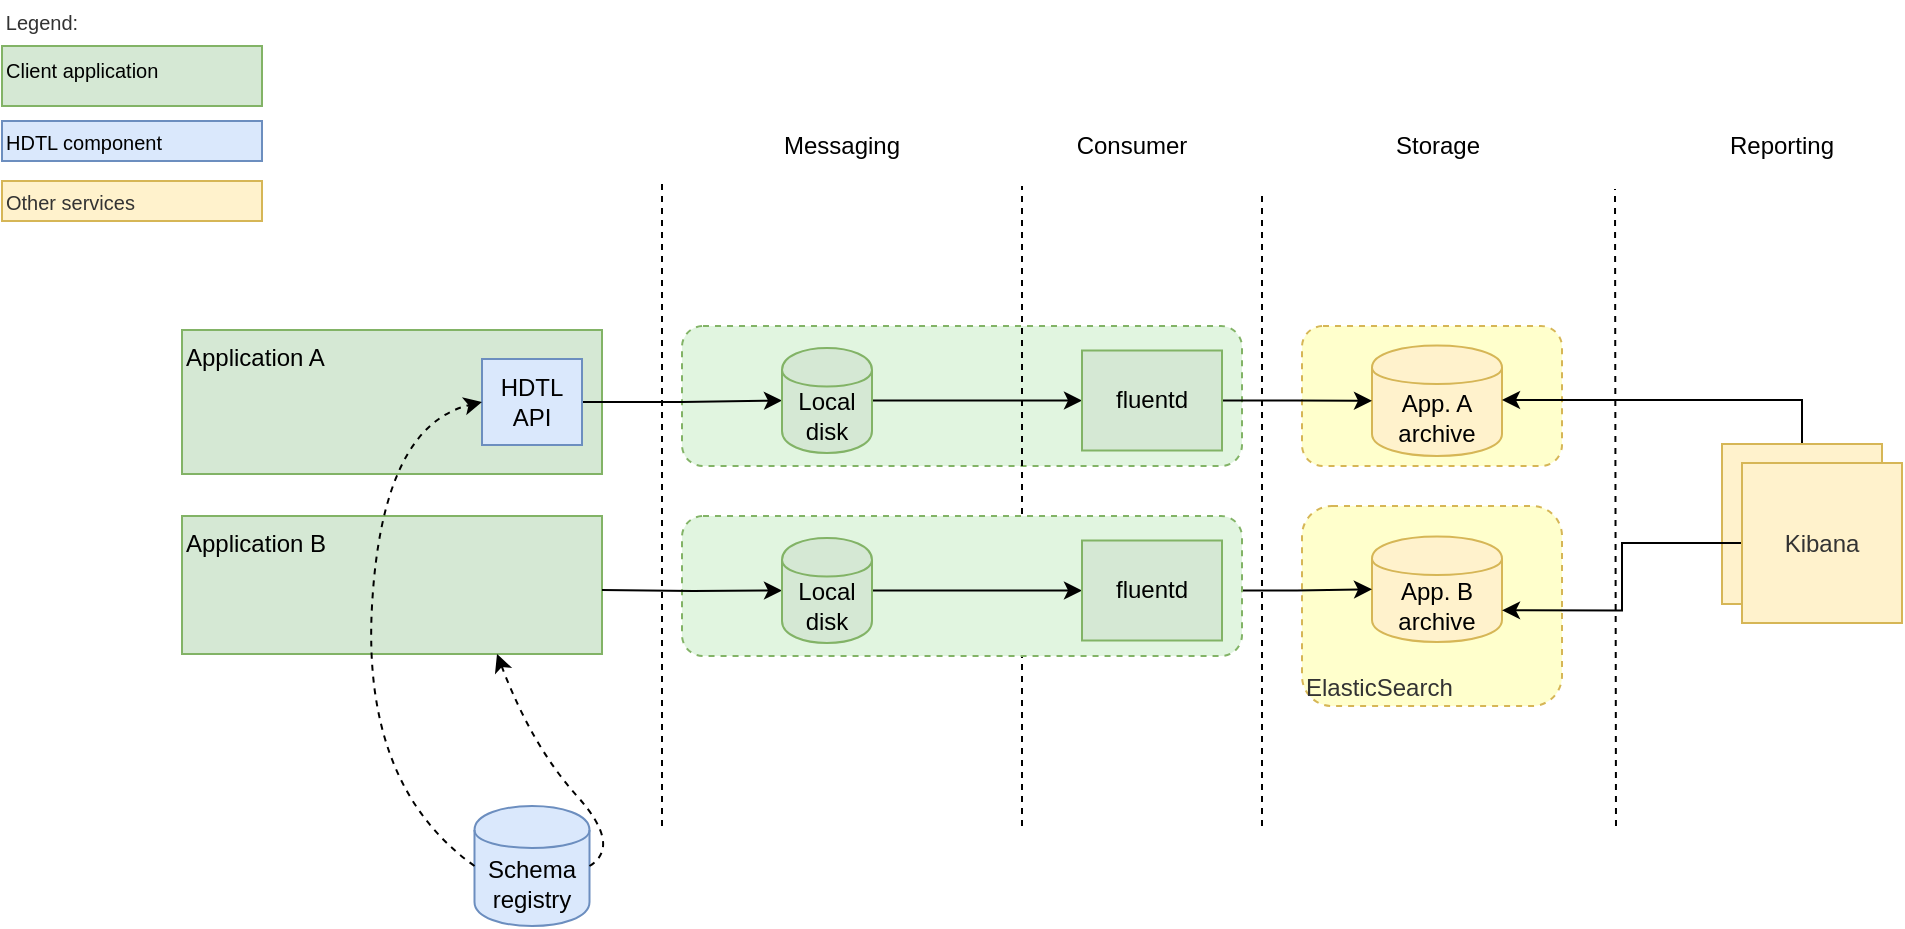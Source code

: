 <mxfile version="14.1.8" type="device"><diagram id="PnyUbElzHkS-hpYJIJSx" name="Page-1"><mxGraphModel dx="1506" dy="1222" grid="1" gridSize="10" guides="1" tooltips="1" connect="1" arrows="1" fold="1" page="0" pageScale="1" pageWidth="850" pageHeight="1100" background="#ffffff" math="0" shadow="0"><root><mxCell id="0"/><mxCell id="1" parent="0"/><mxCell id="DfUw4UgWUGWHpeRuJblN-121" value="" style="rounded=1;whiteSpace=wrap;html=1;dashed=1;fillColor=#FFFFCC;fontColor=#333333;strokeColor=#d6b656;verticalAlign=bottom;align=left;" vertex="1" parent="1"><mxGeometry x="520" y="100" width="130" height="70" as="geometry"/></mxCell><mxCell id="98" value="ElasticSearch" style="rounded=1;whiteSpace=wrap;html=1;dashed=1;fillColor=#FFFFCC;fontColor=#333333;strokeColor=#d6b656;verticalAlign=bottom;align=left;" parent="1" vertex="1"><mxGeometry x="520" y="190" width="130" height="100" as="geometry"/></mxCell><mxCell id="88" value="Application B" style="rounded=0;whiteSpace=wrap;html=1;fillColor=#d5e8d4;strokeColor=#82b366;verticalAlign=top;align=left;" parent="1" vertex="1"><mxGeometry x="-40" y="195" width="210" height="69" as="geometry"/></mxCell><mxCell id="86" value="Application A" style="rounded=0;whiteSpace=wrap;html=1;fillColor=#d5e8d4;strokeColor=#82b366;verticalAlign=top;align=left;" parent="1" vertex="1"><mxGeometry x="-40" y="102" width="210" height="72" as="geometry"/></mxCell><mxCell id="85" value="" style="rounded=1;whiteSpace=wrap;html=1;dashed=1;strokeColor=#82b366;verticalAlign=bottom;fillColor=#E1F5E0;" parent="1" vertex="1"><mxGeometry x="210" y="100" width="280" height="70" as="geometry"/></mxCell><mxCell id="2" value="" style="endArrow=none;dashed=1;html=1;" parent="1" edge="1"><mxGeometry width="50" height="50" relative="1" as="geometry"><mxPoint x="200" y="350" as="sourcePoint"/><mxPoint x="200" y="27.5" as="targetPoint"/></mxGeometry></mxCell><mxCell id="3" value="" style="endArrow=none;dashed=1;html=1;" parent="1" edge="1"><mxGeometry width="50" height="50" relative="1" as="geometry"><mxPoint x="500" y="350" as="sourcePoint"/><mxPoint x="500" y="32.5" as="targetPoint"/></mxGeometry></mxCell><mxCell id="4" style="edgeStyle=orthogonalEdgeStyle;rounded=0;orthogonalLoop=1;jettySize=auto;html=1;exitX=1;exitY=0.5;exitDx=0;exitDy=0;entryX=0;entryY=0.5;entryDx=0;entryDy=0;" parent="1" source="87" target="13" edge="1"><mxGeometry relative="1" as="geometry"><mxPoint x="180" y="74" as="sourcePoint"/></mxGeometry></mxCell><mxCell id="12" style="edgeStyle=orthogonalEdgeStyle;rounded=0;orthogonalLoop=1;jettySize=auto;html=1;exitX=1;exitY=0.5;exitDx=0;exitDy=0;entryX=0;entryY=0.5;entryDx=0;entryDy=0;" parent="1" source="13" target="40" edge="1"><mxGeometry relative="1" as="geometry"><mxPoint x="400" y="77.5" as="targetPoint"/></mxGeometry></mxCell><mxCell id="13" value="Local disk" style="shape=cylinder;whiteSpace=wrap;html=1;boundedLbl=1;backgroundOutline=1;fillColor=#d5e8d4;strokeColor=#82b366;" parent="1" vertex="1"><mxGeometry x="260" y="111" width="45" height="52.5" as="geometry"/></mxCell><mxCell id="14" value="App. A archive" style="shape=cylinder;whiteSpace=wrap;html=1;boundedLbl=1;backgroundOutline=1;fillColor=#fff2cc;strokeColor=#d6b656;" parent="1" vertex="1"><mxGeometry x="555" y="109.75" width="65" height="55.25" as="geometry"/></mxCell><mxCell id="15" style="edgeStyle=orthogonalEdgeStyle;rounded=0;orthogonalLoop=1;jettySize=auto;html=1;exitX=1;exitY=0.5;exitDx=0;exitDy=0;entryX=0;entryY=0.5;entryDx=0;entryDy=0;" parent="1" source="40" target="14" edge="1"><mxGeometry relative="1" as="geometry"/></mxCell><mxCell id="18" value="Consumer" style="text;html=1;strokeColor=none;fillColor=none;align=center;verticalAlign=middle;whiteSpace=wrap;rounded=0;" parent="1" vertex="1"><mxGeometry x="355" width="160" height="20" as="geometry"/></mxCell><mxCell id="19" value="Storage" style="text;html=1;strokeColor=none;fillColor=none;align=center;verticalAlign=middle;whiteSpace=wrap;rounded=0;" parent="1" vertex="1"><mxGeometry x="537.5" width="100" height="20" as="geometry"/></mxCell><mxCell id="20" value="" style="endArrow=none;dashed=1;html=1;" parent="1" edge="1"><mxGeometry width="50" height="50" relative="1" as="geometry"><mxPoint x="380" y="350" as="sourcePoint"/><mxPoint x="380" y="30" as="targetPoint"/></mxGeometry></mxCell><mxCell id="21" value="Messaging" style="text;html=1;strokeColor=none;fillColor=none;align=center;verticalAlign=middle;whiteSpace=wrap;rounded=0;" parent="1" vertex="1"><mxGeometry x="250" width="80" height="20" as="geometry"/></mxCell><mxCell id="29" value="App. B archive" style="shape=cylinder;whiteSpace=wrap;html=1;boundedLbl=1;backgroundOutline=1;fillColor=#fff2cc;strokeColor=#d6b656;" parent="1" vertex="1"><mxGeometry x="555" y="205.25" width="65" height="52.75" as="geometry"/></mxCell><mxCell id="30" style="edgeStyle=orthogonalEdgeStyle;rounded=0;orthogonalLoop=1;jettySize=auto;html=1;exitDx=0;exitDy=0;entryX=0;entryY=0.5;entryDx=0;entryDy=0;exitX=1;exitY=0.5;" parent="1" target="29" edge="1" source="DfUw4UgWUGWHpeRuJblN-138"><mxGeometry relative="1" as="geometry"><mxPoint x="490" y="290" as="sourcePoint"/></mxGeometry></mxCell><mxCell id="40" value="fluentd" style="rounded=0;whiteSpace=wrap;html=1;fillColor=#d5e8d4;strokeColor=#82b366;" parent="1" vertex="1"><mxGeometry x="410" y="112.25" width="70" height="50" as="geometry"/></mxCell><mxCell id="87" value="HDTL API" style="rounded=0;whiteSpace=wrap;html=1;fillColor=#dae8fc;strokeColor=#6c8ebf;" parent="1" vertex="1"><mxGeometry x="110" y="116.5" width="50" height="43" as="geometry"/></mxCell><mxCell id="97" value="" style="endArrow=none;dashed=1;html=1;" parent="1" edge="1"><mxGeometry width="50" height="50" relative="1" as="geometry"><mxPoint x="677" y="350" as="sourcePoint"/><mxPoint x="676.5" y="31.5" as="targetPoint"/></mxGeometry></mxCell><mxCell id="DfUw4UgWUGWHpeRuJblN-124" style="edgeStyle=orthogonalEdgeStyle;rounded=0;orthogonalLoop=1;jettySize=auto;html=1;" edge="1" parent="1" source="99"><mxGeometry relative="1" as="geometry"><mxPoint x="620" y="137" as="targetPoint"/><Array as="points"><mxPoint x="770" y="137"/></Array></mxGeometry></mxCell><mxCell id="99" value="" style="whiteSpace=wrap;html=1;aspect=fixed;fillColor=#fff2cc;fontColor=#333333;strokeColor=#d6b656;" parent="1" vertex="1"><mxGeometry x="730" y="159" width="80" height="80" as="geometry"/></mxCell><mxCell id="103" value="Reporting" style="text;html=1;strokeColor=none;fillColor=none;align=center;verticalAlign=middle;whiteSpace=wrap;rounded=0;" parent="1" vertex="1"><mxGeometry x="710" width="100" height="20" as="geometry"/></mxCell><mxCell id="110" value="Client application" style="rounded=0;whiteSpace=wrap;html=1;fillColor=#d5e8d4;strokeColor=#82b366;verticalAlign=top;align=left;fontSize=10;" parent="1" vertex="1"><mxGeometry x="-130" y="-40" width="130" height="30" as="geometry"/></mxCell><mxCell id="111" value="Legend:" style="text;html=1;strokeColor=none;fillColor=none;align=center;verticalAlign=middle;whiteSpace=wrap;rounded=0;dashed=1;fontColor=#333333;fontSize=10;" parent="1" vertex="1"><mxGeometry x="-130" y="-62.5" width="40" height="20" as="geometry"/></mxCell><mxCell id="112" value="HDTL component" style="rounded=0;whiteSpace=wrap;html=1;fillColor=#dae8fc;strokeColor=#6c8ebf;align=left;fontSize=10;" parent="1" vertex="1"><mxGeometry x="-130" y="-2.5" width="130" height="20" as="geometry"/></mxCell><mxCell id="114" value="Other services" style="rounded=0;whiteSpace=wrap;html=1;fillColor=#fff2cc;fontColor=#333333;align=left;strokeColor=#d6b656;fontSize=10;" parent="1" vertex="1"><mxGeometry x="-130" y="27.5" width="130" height="20" as="geometry"/></mxCell><mxCell id="DfUw4UgWUGWHpeRuJblN-123" style="edgeStyle=orthogonalEdgeStyle;rounded=0;orthogonalLoop=1;jettySize=auto;html=1;entryX=1;entryY=0.7;entryDx=0;entryDy=0;" edge="1" parent="1" source="DfUw4UgWUGWHpeRuJblN-122" target="29"><mxGeometry relative="1" as="geometry"/></mxCell><mxCell id="DfUw4UgWUGWHpeRuJblN-122" value="Kibana" style="whiteSpace=wrap;html=1;aspect=fixed;fillColor=#fff2cc;fontColor=#333333;strokeColor=#d6b656;" vertex="1" parent="1"><mxGeometry x="740" y="168.5" width="80" height="80" as="geometry"/></mxCell><mxCell id="DfUw4UgWUGWHpeRuJblN-127" value="Schema registry" style="shape=cylinder;whiteSpace=wrap;html=1;boundedLbl=1;backgroundOutline=1;fillColor=#dae8fc;strokeColor=#6c8ebf;" vertex="1" parent="1"><mxGeometry x="106.25" y="340" width="57.5" height="60" as="geometry"/></mxCell><mxCell id="DfUw4UgWUGWHpeRuJblN-129" value="" style="curved=1;endArrow=classic;html=1;fontSize=10;exitX=1;exitY=0.5;exitDx=0;exitDy=0;dashed=1;entryX=0.75;entryY=1;entryDx=0;entryDy=0;" edge="1" parent="1" source="DfUw4UgWUGWHpeRuJblN-127" target="88"><mxGeometry width="50" height="50" relative="1" as="geometry"><mxPoint x="277.5" y="440" as="sourcePoint"/><mxPoint x="110" y="290" as="targetPoint"/><Array as="points"><mxPoint x="180" y="360"/><mxPoint x="135" y="310"/></Array></mxGeometry></mxCell><mxCell id="DfUw4UgWUGWHpeRuJblN-133" value="" style="curved=1;endArrow=classic;html=1;fontSize=10;exitX=0;exitY=0.5;exitDx=0;exitDy=0;dashed=1;entryX=0;entryY=0.5;entryDx=0;entryDy=0;" edge="1" parent="1" source="DfUw4UgWUGWHpeRuJblN-127" target="87"><mxGeometry width="50" height="50" relative="1" as="geometry"><mxPoint x="173.75" y="380" as="sourcePoint"/><mxPoint x="145" y="259.5" as="targetPoint"/><Array as="points"><mxPoint x="50" y="330"/><mxPoint x="60" y="150"/></Array></mxGeometry></mxCell><mxCell id="DfUw4UgWUGWHpeRuJblN-134" value="" style="rounded=1;whiteSpace=wrap;html=1;dashed=1;strokeColor=#82b366;verticalAlign=bottom;fillColor=#E1F5E0;" vertex="1" parent="1"><mxGeometry x="210" y="195" width="280" height="70" as="geometry"/></mxCell><mxCell id="DfUw4UgWUGWHpeRuJblN-135" style="edgeStyle=orthogonalEdgeStyle;rounded=0;orthogonalLoop=1;jettySize=auto;html=1;entryX=0;entryY=0.5;entryDx=0;entryDy=0;" edge="1" parent="1" target="DfUw4UgWUGWHpeRuJblN-137"><mxGeometry relative="1" as="geometry"><mxPoint x="170" y="232" as="sourcePoint"/></mxGeometry></mxCell><mxCell id="DfUw4UgWUGWHpeRuJblN-136" style="edgeStyle=orthogonalEdgeStyle;rounded=0;orthogonalLoop=1;jettySize=auto;html=1;exitX=1;exitY=0.5;exitDx=0;exitDy=0;entryX=0;entryY=0.5;entryDx=0;entryDy=0;" edge="1" parent="1" source="DfUw4UgWUGWHpeRuJblN-137" target="DfUw4UgWUGWHpeRuJblN-138"><mxGeometry relative="1" as="geometry"><mxPoint x="400" y="172.5" as="targetPoint"/></mxGeometry></mxCell><mxCell id="DfUw4UgWUGWHpeRuJblN-137" value="Local disk" style="shape=cylinder;whiteSpace=wrap;html=1;boundedLbl=1;backgroundOutline=1;fillColor=#d5e8d4;strokeColor=#82b366;" vertex="1" parent="1"><mxGeometry x="260" y="206" width="45" height="52.5" as="geometry"/></mxCell><mxCell id="DfUw4UgWUGWHpeRuJblN-138" value="fluentd" style="rounded=0;whiteSpace=wrap;html=1;fillColor=#d5e8d4;strokeColor=#82b366;" vertex="1" parent="1"><mxGeometry x="410" y="207.25" width="70" height="50" as="geometry"/></mxCell></root></mxGraphModel></diagram></mxfile>